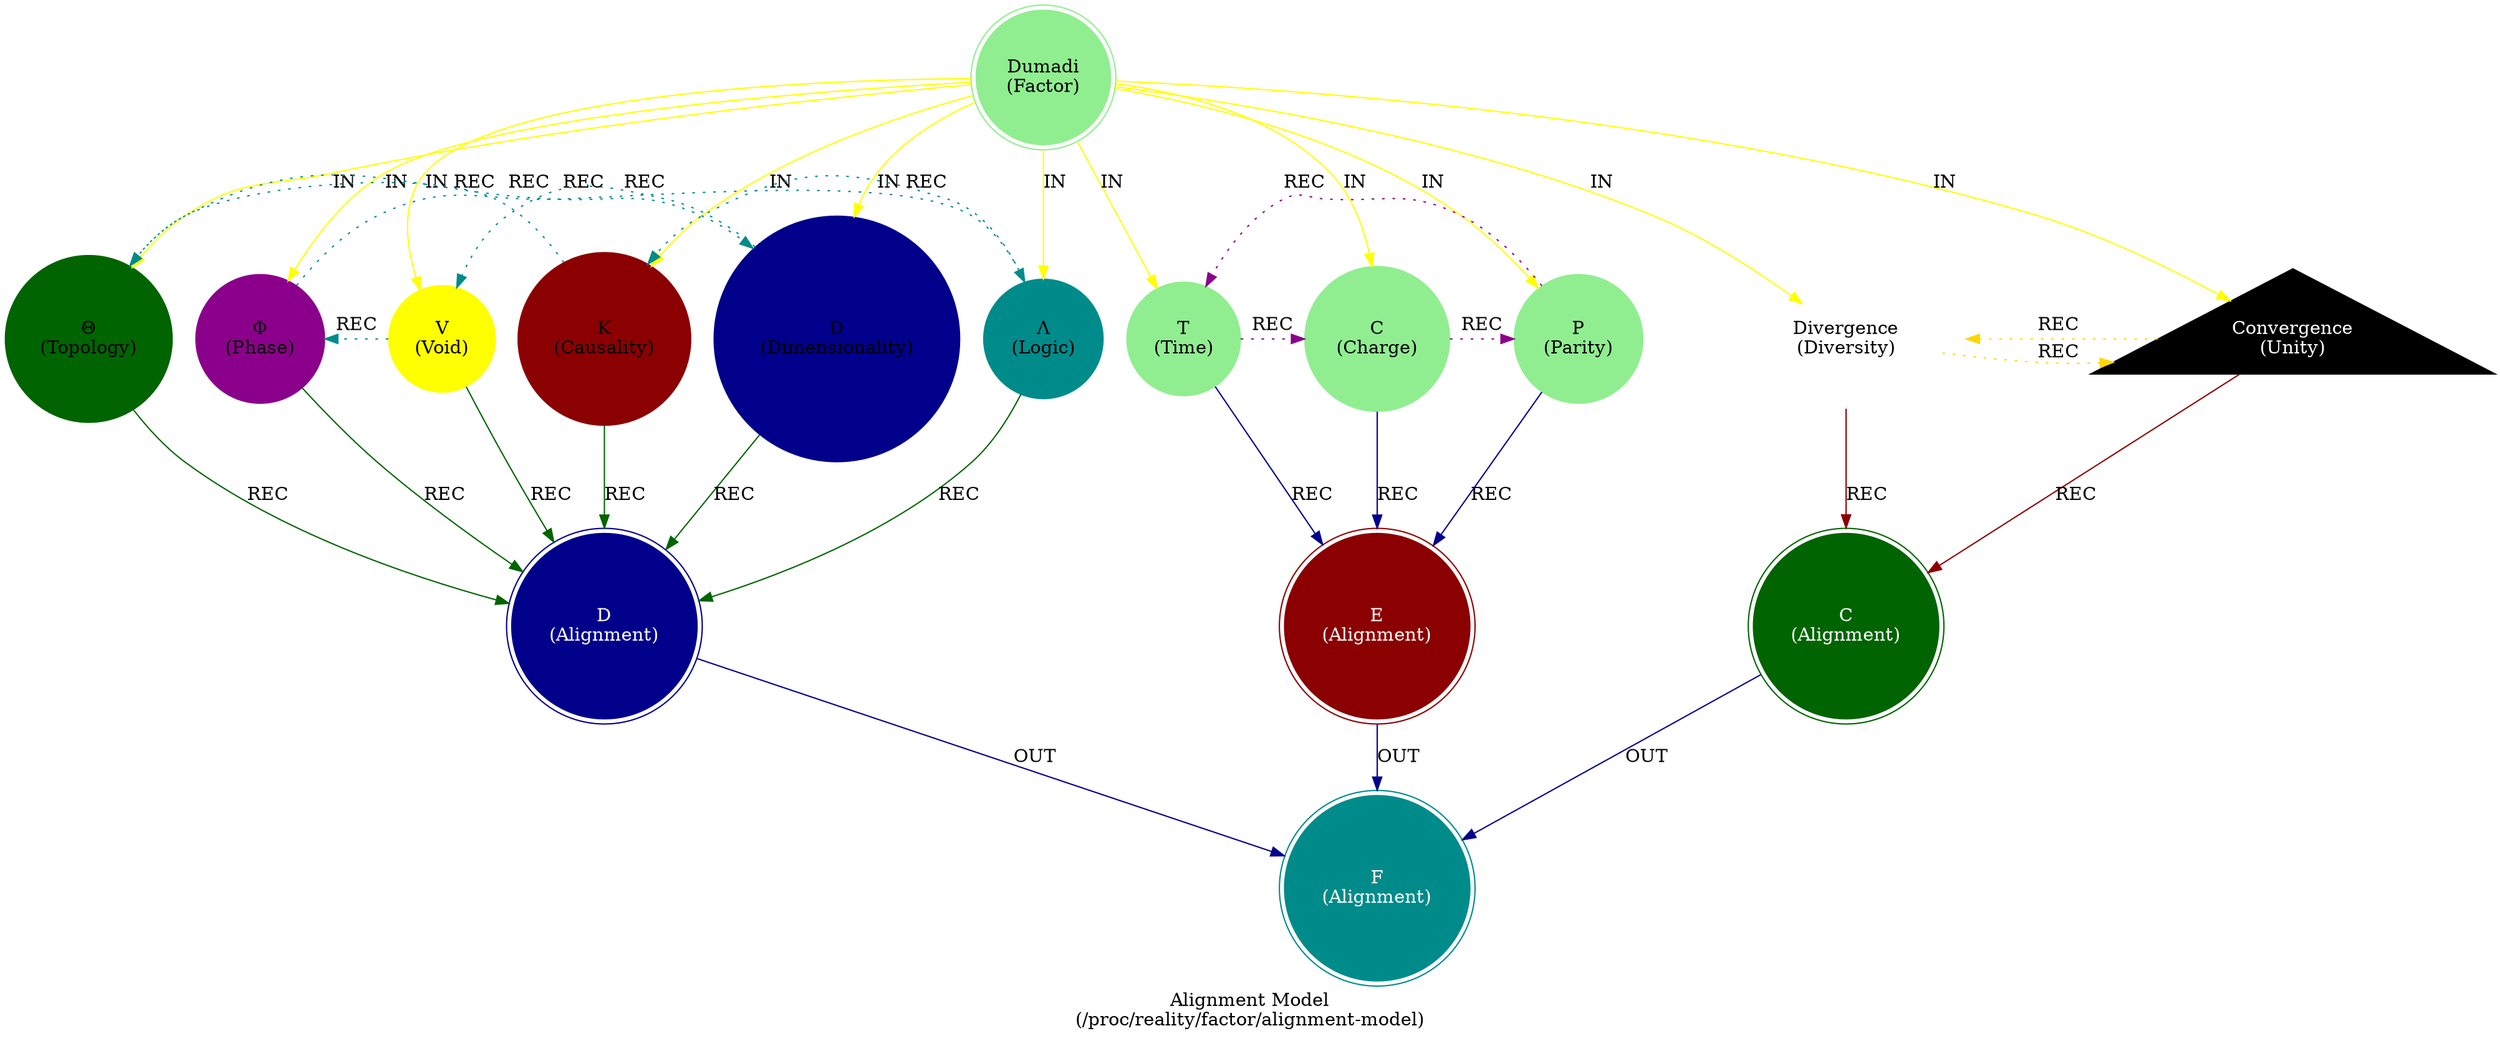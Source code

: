 strict digraph G {
    label = "Alignment Model\n(/proc/reality/factor/alignment-model)";
    style = filled;
    color = lightgray;
    node [shape = circle; style = filled; color = lightgreen;];
    
    // Alignment Model
    spark_0_alignment_seed_t [label = "Dumadi\n(Factor)";shape = doublecircle;comment = "Raw potential (unformatted).";];
    spark_1_alignment_seed_t [label = "K\n(Causality)";shape = circle;color = darkred;comment = "Planck-time cause/effect links. QFT (S-matrix), Digital Physics";];
    spark_2_alignment_seed_t [label = "Θ\n(Topology)";shape = circle;color = darkgreen;comment = "Connectivity (entanglement, wormholes). M-theory (branes), QFT (ER=EPR)";];
    spark_3_alignment_seed_t [label = "C\n(Charge)";shape = circle;comment = "Trinity (+, -, neutral). Fundamental polarity.";];
    spark_4_alignment_seed_t [label = "D\n(Dimensionality)";shape = circle;color = darkblue;comment = "Number of compact/unfolded dimensions. M-theory (Calabi-Yau)";];
    spark_5_alignment_seed_t [label = "Λ\n(Logic)";shape = circle;color = darkcyan;comment = "Boolean gates (AND/OR/NOT). Digital Physics (Fredkin)";];
    spark_6_alignment_seed_t [label = "P\n(Parity)";shape = circle;comment = "Mirroring/negation (e.g., ¬x). Chiral symmetry breaking.";];
    spark_7_alignment_seed_t [label = "Φ\n(Phase)";shape = circle;color = darkmagenta;comment = "Particle/Wave toggle (quantum superposition). QFT (Feynman paths)";];
    spark_8_alignment_seed_t [label = "V\n(Void)";shape = circle;color = yellow;comment = "Null state (deletion/entropy sink). Information Theory (Landauer)	";];
    spark_9_alignment_seed_t [label = "T\n(Time)";shape = circle;comment = "Sequential vs. parallel processing. Cyclic flow/termination.";];
    spark_a_alignment_seed_t [label = "Convergence\n(Unity)";shape = triangle;color = black;fontcolor = white;comment = "Cosmic bus (information routing).";];
    spark_b_alignment_seed_t [label = "Divergence\n(Diversity)";shape = invtriangle;color = white;comment = "Cosmic bus (information routing).";];
    spark_c_alignment_seed_t [label = "C\n(Alignment)";shape = doublecircle;color = darkgreen;style = filled;fontcolor = white;];
    spark_d_alignment_seed_t [label = "D\n(Alignment)";shape = doublecircle;color = darkblue;style = filled;fontcolor = white;];
    spark_e_alignment_seed_t [label = "E\n(Alignment)";shape = doublecircle;color = darkred;style = filled;fontcolor = white;];
    spark_f_alignment_seed_t [label = "F\n(Alignment)";shape = doublecircle;color = darkcyan;style = filled;fontcolor = white;];
    
    // IN = Input
    // OUT = Output
    // REC = Recursion
    spark_0_alignment_seed_t -> {spark_a_alignment_seed_t spark_b_alignment_seed_t spark_1_alignment_seed_t spark_2_alignment_seed_t spark_3_alignment_seed_t spark_4_alignment_seed_t spark_5_alignment_seed_t spark_6_alignment_seed_t spark_7_alignment_seed_t spark_8_alignment_seed_t spark_9_alignment_seed_t} [label = "IN"; color = yellow; comment = "";];
    
    {spark_a_alignment_seed_t spark_b_alignment_seed_t} -> spark_c_alignment_seed_t [label = "REC"; color = darkred; comment = "";];
    {spark_1_alignment_seed_t spark_2_alignment_seed_t spark_4_alignment_seed_t spark_8_alignment_seed_t spark_7_alignment_seed_t spark_5_alignment_seed_t} -> spark_d_alignment_seed_t [label = "REC"; color = darkgreen; comment = "";];
    {spark_3_alignment_seed_t spark_6_alignment_seed_t spark_9_alignment_seed_t} -> spark_e_alignment_seed_t [label = "REC"; color = darkblue; comment = "";];
    
    spark_1_alignment_seed_t -> spark_2_alignment_seed_t -> spark_4_alignment_seed_t -> spark_8_alignment_seed_t -> spark_7_alignment_seed_t -> spark_5_alignment_seed_t -> spark_1_alignment_seed_t [label = "REC"; color = darkcyan; comment = ""; style = dotted; constraint = false;];
    spark_3_alignment_seed_t -> spark_6_alignment_seed_t -> spark_9_alignment_seed_t -> spark_3_alignment_seed_t [label = "REC"; color = darkmagenta; comment = ""; style = dotted; constraint = false;];
    spark_a_alignment_seed_t -> spark_b_alignment_seed_t -> spark_a_alignment_seed_t [label = "REC"; color = gold; comment = ""; style = dotted; constraint = false;];
    
    {spark_c_alignment_seed_t spark_d_alignment_seed_t spark_e_alignment_seed_t} -> spark_f_alignment_seed_t [label = "OUT"; color = darkblue; comment = "";];
}